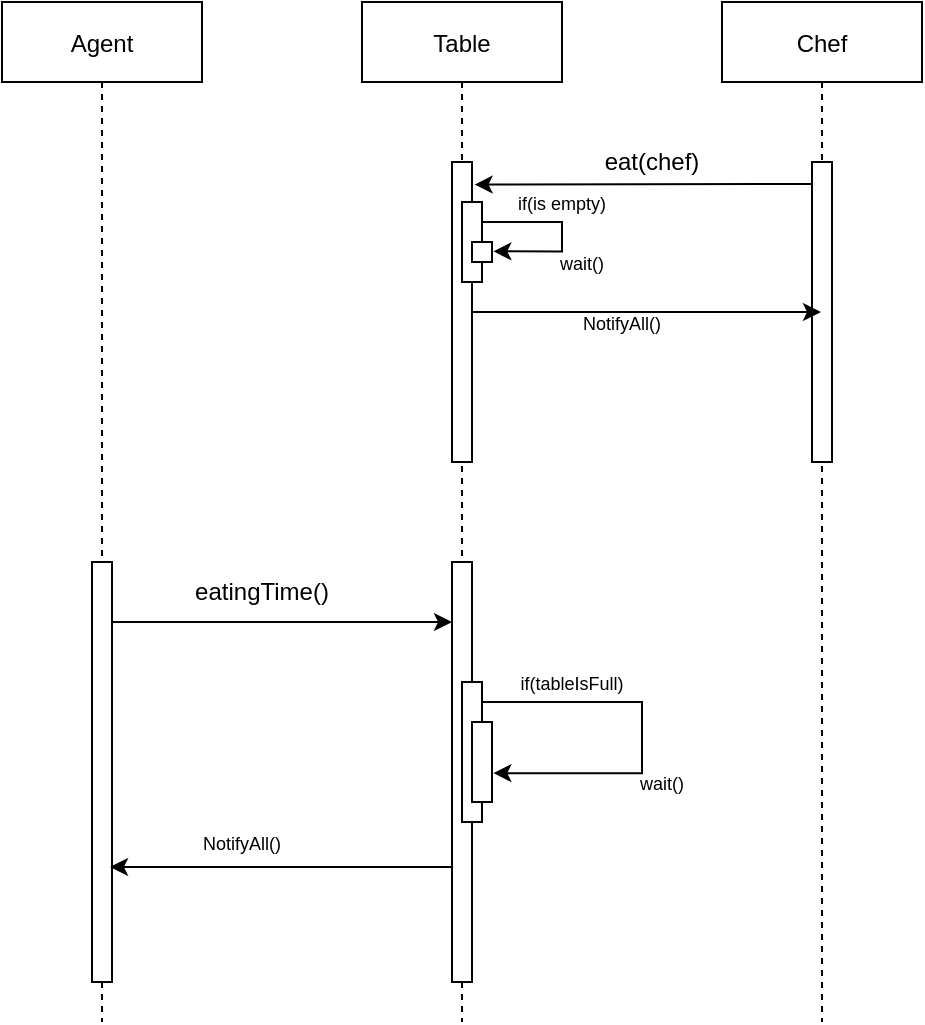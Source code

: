 <mxfile version="14.2.9" type="device"><diagram id="kgpKYQtTHZ0yAKxKKP6v" name="Page-1"><mxGraphModel dx="950" dy="435" grid="1" gridSize="10" guides="1" tooltips="1" connect="1" arrows="1" fold="1" page="1" pageScale="1" pageWidth="850" pageHeight="1100" math="0" shadow="0"><root><mxCell id="0"/><mxCell id="1" parent="0"/><mxCell id="3nuBFxr9cyL0pnOWT2aG-1" value="Agent" style="shape=umlLifeline;perimeter=lifelinePerimeter;container=1;collapsible=0;recursiveResize=0;rounded=0;shadow=0;strokeWidth=1;" parent="1" vertex="1"><mxGeometry x="120" y="80" width="100" height="510" as="geometry"/></mxCell><mxCell id="3nuBFxr9cyL0pnOWT2aG-5" value="Table" style="shape=umlLifeline;perimeter=lifelinePerimeter;container=1;collapsible=0;recursiveResize=0;rounded=0;shadow=0;strokeWidth=1;" parent="1" vertex="1"><mxGeometry x="300" y="80" width="100" height="510" as="geometry"/></mxCell><mxCell id="3nuBFxr9cyL0pnOWT2aG-6" value="" style="points=[];perimeter=orthogonalPerimeter;rounded=0;shadow=0;strokeWidth=1;" parent="3nuBFxr9cyL0pnOWT2aG-5" vertex="1"><mxGeometry x="45" y="80" width="10" height="150" as="geometry"/></mxCell><mxCell id="zxhnnHOsz8K0rLtjSZOt-10" style="edgeStyle=orthogonalEdgeStyle;rounded=0;orthogonalLoop=1;jettySize=auto;html=1;entryX=1.067;entryY=0.467;entryDx=0;entryDy=0;entryPerimeter=0;" edge="1" parent="3nuBFxr9cyL0pnOWT2aG-5" source="zxhnnHOsz8K0rLtjSZOt-5" target="zxhnnHOsz8K0rLtjSZOt-8"><mxGeometry relative="1" as="geometry"><Array as="points"><mxPoint x="100" y="110"/><mxPoint x="100" y="125"/></Array></mxGeometry></mxCell><mxCell id="zxhnnHOsz8K0rLtjSZOt-5" value="" style="points=[];perimeter=orthogonalPerimeter;rounded=0;shadow=0;strokeWidth=1;" vertex="1" parent="3nuBFxr9cyL0pnOWT2aG-5"><mxGeometry x="50" y="100" width="10" height="40" as="geometry"/></mxCell><mxCell id="zxhnnHOsz8K0rLtjSZOt-8" value="" style="points=[];perimeter=orthogonalPerimeter;rounded=0;shadow=0;strokeWidth=1;" vertex="1" parent="3nuBFxr9cyL0pnOWT2aG-5"><mxGeometry x="55" y="120" width="10" height="10" as="geometry"/></mxCell><mxCell id="zxhnnHOsz8K0rLtjSZOt-16" value="" style="points=[];perimeter=orthogonalPerimeter;rounded=0;shadow=0;strokeWidth=1;" vertex="1" parent="3nuBFxr9cyL0pnOWT2aG-5"><mxGeometry x="45" y="280" width="10" height="210" as="geometry"/></mxCell><mxCell id="zxhnnHOsz8K0rLtjSZOt-2" value="Chef" style="shape=umlLifeline;perimeter=lifelinePerimeter;container=1;collapsible=0;recursiveResize=0;rounded=0;shadow=0;strokeWidth=1;" vertex="1" parent="1"><mxGeometry x="480" y="80" width="100" height="510" as="geometry"/></mxCell><mxCell id="zxhnnHOsz8K0rLtjSZOt-3" value="" style="points=[];perimeter=orthogonalPerimeter;rounded=0;shadow=0;strokeWidth=1;" vertex="1" parent="zxhnnHOsz8K0rLtjSZOt-2"><mxGeometry x="45" y="80" width="10" height="150" as="geometry"/></mxCell><mxCell id="zxhnnHOsz8K0rLtjSZOt-17" style="edgeStyle=orthogonalEdgeStyle;rounded=0;orthogonalLoop=1;jettySize=auto;html=1;" edge="1" parent="1" source="zxhnnHOsz8K0rLtjSZOt-4" target="zxhnnHOsz8K0rLtjSZOt-16"><mxGeometry relative="1" as="geometry"><Array as="points"><mxPoint x="290" y="390"/><mxPoint x="290" y="390"/></Array></mxGeometry></mxCell><mxCell id="zxhnnHOsz8K0rLtjSZOt-4" value="" style="points=[];perimeter=orthogonalPerimeter;rounded=0;shadow=0;strokeWidth=1;" vertex="1" parent="1"><mxGeometry x="165" y="360" width="10" height="210" as="geometry"/></mxCell><mxCell id="zxhnnHOsz8K0rLtjSZOt-7" value="eat(chef)" style="text;html=1;strokeColor=none;fillColor=none;align=center;verticalAlign=middle;whiteSpace=wrap;rounded=0;" vertex="1" parent="1"><mxGeometry x="400" y="150" width="90" height="20" as="geometry"/></mxCell><mxCell id="zxhnnHOsz8K0rLtjSZOt-11" value="&lt;font style=&quot;font-size: 9px&quot;&gt;wait()&lt;/font&gt;" style="text;html=1;strokeColor=none;fillColor=none;align=center;verticalAlign=middle;whiteSpace=wrap;rounded=0;" vertex="1" parent="1"><mxGeometry x="390" y="200" width="40" height="20" as="geometry"/></mxCell><mxCell id="zxhnnHOsz8K0rLtjSZOt-15" value="&lt;font style=&quot;font-size: 9px&quot;&gt;if(is empty)&lt;/font&gt;" style="text;html=1;strokeColor=none;fillColor=none;align=center;verticalAlign=middle;whiteSpace=wrap;rounded=0;" vertex="1" parent="1"><mxGeometry x="350" y="170" width="100" height="20" as="geometry"/></mxCell><mxCell id="zxhnnHOsz8K0rLtjSZOt-19" value="eatingTime()" style="text;html=1;strokeColor=none;fillColor=none;align=center;verticalAlign=middle;whiteSpace=wrap;rounded=0;" vertex="1" parent="1"><mxGeometry x="230" y="365" width="40" height="20" as="geometry"/></mxCell><mxCell id="zxhnnHOsz8K0rLtjSZOt-25" style="edgeStyle=orthogonalEdgeStyle;rounded=0;orthogonalLoop=1;jettySize=auto;html=1;entryX=1.067;entryY=0.639;entryDx=0;entryDy=0;entryPerimeter=0;" edge="1" parent="1" source="zxhnnHOsz8K0rLtjSZOt-23" target="zxhnnHOsz8K0rLtjSZOt-24"><mxGeometry relative="1" as="geometry"><Array as="points"><mxPoint x="355" y="430"/><mxPoint x="440" y="430"/><mxPoint x="440" y="466"/></Array></mxGeometry></mxCell><mxCell id="zxhnnHOsz8K0rLtjSZOt-23" value="" style="points=[];perimeter=orthogonalPerimeter;rounded=0;shadow=0;strokeWidth=1;" vertex="1" parent="1"><mxGeometry x="350" y="420" width="10" height="70" as="geometry"/></mxCell><mxCell id="zxhnnHOsz8K0rLtjSZOt-24" value="" style="points=[];perimeter=orthogonalPerimeter;rounded=0;shadow=0;strokeWidth=1;" vertex="1" parent="1"><mxGeometry x="355" y="440" width="10" height="40" as="geometry"/></mxCell><mxCell id="zxhnnHOsz8K0rLtjSZOt-27" value="&lt;font style=&quot;font-size: 9px&quot;&gt;if(tableIsFull)&lt;/font&gt;" style="text;html=1;strokeColor=none;fillColor=none;align=center;verticalAlign=middle;whiteSpace=wrap;rounded=0;" vertex="1" parent="1"><mxGeometry x="385" y="410" width="40" height="20" as="geometry"/></mxCell><mxCell id="zxhnnHOsz8K0rLtjSZOt-28" value="&lt;font style=&quot;font-size: 9px&quot;&gt;wait()&lt;/font&gt;" style="text;html=1;strokeColor=none;fillColor=none;align=center;verticalAlign=middle;whiteSpace=wrap;rounded=0;" vertex="1" parent="1"><mxGeometry x="430" y="460" width="40" height="20" as="geometry"/></mxCell><mxCell id="zxhnnHOsz8K0rLtjSZOt-32" value="&lt;font style=&quot;font-size: 9px&quot;&gt;NotifyAll()&lt;/font&gt;" style="text;html=1;strokeColor=none;fillColor=none;align=center;verticalAlign=middle;whiteSpace=wrap;rounded=0;" vertex="1" parent="1"><mxGeometry x="220" y="490" width="40" height="20" as="geometry"/></mxCell><mxCell id="zxhnnHOsz8K0rLtjSZOt-33" style="edgeStyle=orthogonalEdgeStyle;rounded=0;orthogonalLoop=1;jettySize=auto;html=1;entryX=0.063;entryY=0.064;entryDx=0;entryDy=0;entryPerimeter=0;" edge="1" parent="1" source="zxhnnHOsz8K0rLtjSZOt-3" target="zxhnnHOsz8K0rLtjSZOt-15"><mxGeometry relative="1" as="geometry"><Array as="points"><mxPoint x="510" y="171"/><mxPoint x="510" y="171"/></Array></mxGeometry></mxCell><mxCell id="zxhnnHOsz8K0rLtjSZOt-35" style="edgeStyle=orthogonalEdgeStyle;rounded=0;orthogonalLoop=1;jettySize=auto;html=1;" edge="1" parent="1" source="3nuBFxr9cyL0pnOWT2aG-6" target="zxhnnHOsz8K0rLtjSZOt-2"><mxGeometry relative="1" as="geometry"><mxPoint x="360.29" y="269" as="targetPoint"/><Array as="points"><mxPoint x="480" y="250"/><mxPoint x="480" y="250"/></Array></mxGeometry></mxCell><mxCell id="zxhnnHOsz8K0rLtjSZOt-36" value="&lt;font style=&quot;font-size: 9px&quot;&gt;NotifyAll()&lt;/font&gt;" style="text;html=1;strokeColor=none;fillColor=none;align=center;verticalAlign=middle;whiteSpace=wrap;rounded=0;" vertex="1" parent="1"><mxGeometry x="410" y="230" width="40" height="20" as="geometry"/></mxCell><mxCell id="zxhnnHOsz8K0rLtjSZOt-38" style="edgeStyle=orthogonalEdgeStyle;rounded=0;orthogonalLoop=1;jettySize=auto;html=1;entryX=0.9;entryY=0.726;entryDx=0;entryDy=0;entryPerimeter=0;" edge="1" parent="1" source="zxhnnHOsz8K0rLtjSZOt-16" target="zxhnnHOsz8K0rLtjSZOt-4"><mxGeometry relative="1" as="geometry"><Array as="points"><mxPoint x="260" y="512"/></Array></mxGeometry></mxCell></root></mxGraphModel></diagram></mxfile>